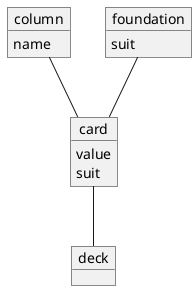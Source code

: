 @startuml

object card {
    value
    suit
}

object deck

object column {
    name
}

object foundation {
    suit
}


card -- deck
column -- card
foundation -- card

@enduml